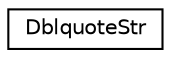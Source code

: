 digraph "Graphical Class Hierarchy"
{
 // LATEX_PDF_SIZE
  edge [fontname="Helvetica",fontsize="10",labelfontname="Helvetica",labelfontsize="10"];
  node [fontname="Helvetica",fontsize="10",shape=record];
  rankdir="LR";
  Node0 [label="DblquoteStr",height=0.2,width=0.4,color="black", fillcolor="white", style="filled",URL="$db/d1b/sqlite3_8c.html#d7/de7/structDblquoteStr",tooltip=" "];
}
